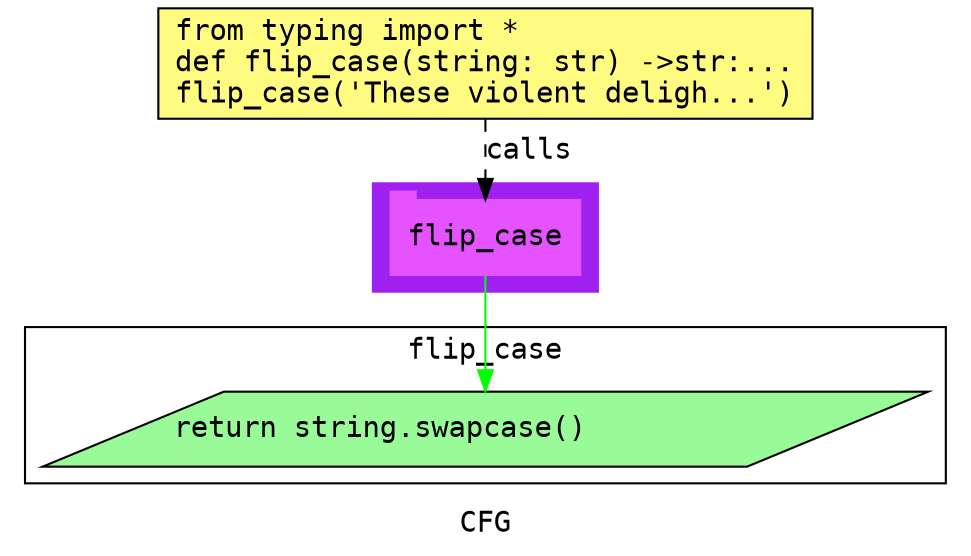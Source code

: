 digraph cluster72CFG {
	graph [bb="0,0,442,259",
		compound=True,
		fontname="DejaVu Sans Mono",
		label=CFG,
		lheight=0.21,
		lp="221,11.5",
		lwidth=0.35,
		pack=False,
		rankdir=TB,
		ranksep=0.02
	];
	node [fontname="DejaVu Sans Mono",
		label="\N"
	];
	edge [fontname="DejaVu Sans Mono"];
	subgraph cluster_1 {
		graph [bb="167,123,275,175",
			color=purple,
			compound=true,
			fontname="DejaVu Sans Mono",
			label="",
			rankdir=TB,
			ranksep=0.02,
			shape=tab,
			style=filled
		];
		node [fontname="DejaVu Sans Mono"];
		edge [fontname="DejaVu Sans Mono"];
		6	[color="#E552FF",
			height=0.5,
			label=flip_case,
			linenum="[7]",
			pos="221,149",
			shape=tab,
			style=filled,
			width=1.2639];
	}
	subgraph cluster0flip_case {
		graph [bb="8,31,434,106",
			compound=True,
			fontname="DejaVu Sans Mono",
			label=flip_case,
			lheight=0.21,
			lp="221,94.5",
			lwidth=1.04,
			pack=False,
			rankdir=TB,
			ranksep=0.02
		];
		node [fontname="DejaVu Sans Mono"];
		edge [fontname="DejaVu Sans Mono"];
		3	[fillcolor="#98fb98",
			height=0.5,
			label="return string.swapcase()\l",
			linenum="[5]",
			pos="221,57",
			shape=parallelogram,
			style="filled,solid",
			width=5.6912];
	}
	1	[fillcolor="#FFFB81",
		height=0.73611,
		label="from typing import *\ldef flip_case(string: str) ->str:...\lflip_case('These violent deligh...')\l",
		linenum="[1]",
		pos="221,232.5",
		shape=rectangle,
		style="filled,solid",
		width=4.3611];
	1 -> 6	[label=calls,
		lp="242,190.5",
		pos="e,221,167.13 221,205.71 221,196.66 221,186.47 221,177.3",
		style=dashed];
	6 -> 3	[color=green,
		pos="e,221,75.3 221,130.65 221,117.82 221,100.11 221,85.381"];
}
